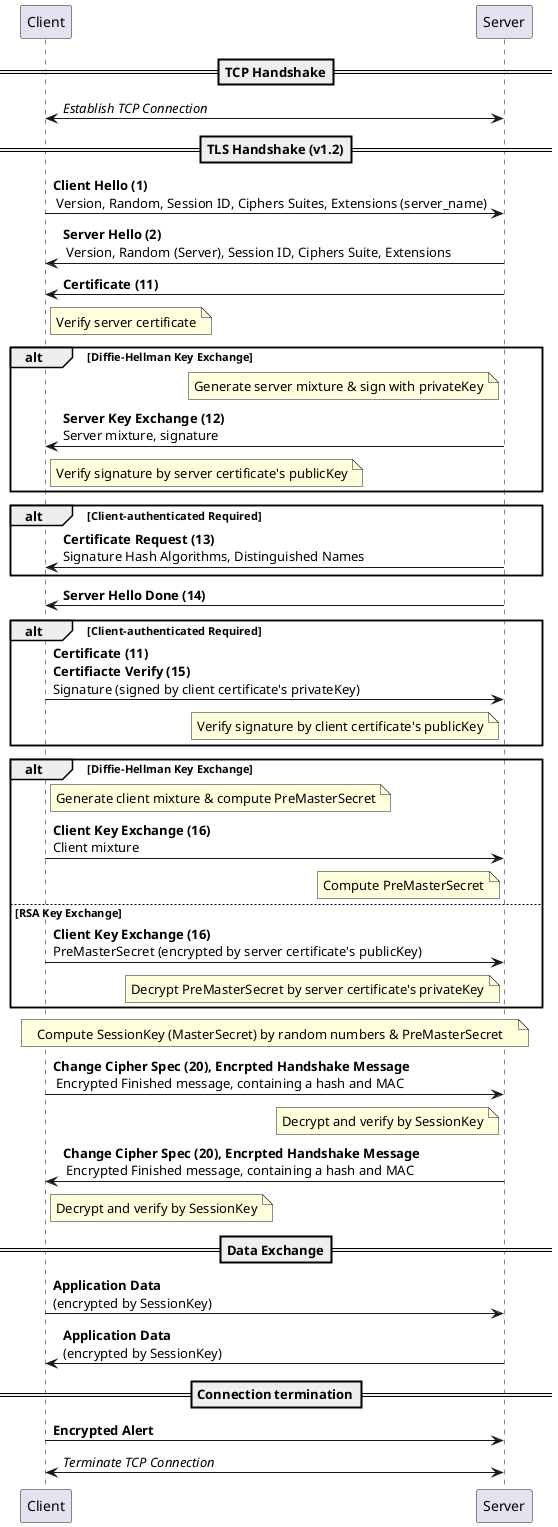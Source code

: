 @startuml
participant "Client" as c
participant "Server" as s
==TCP Handshake==
c<->s: //Establish TCP Connection//
==TLS Handshake (v1.2)==
c->s: **Client Hello (1)**\n Version, Random, Session ID, Ciphers Suites, Extensions (server_name)
s->c: **Server Hello (2)**\n Version, Random (Server), Session ID, Ciphers Suite, Extensions
s->c: **Certificate (11)**
note right c: Verify server certificate
alt Diffie-Hellman Key Exchange
  note left s: Generate server mixture & sign with privateKey
  s->c: **Server Key Exchange (12)** \nServer mixture, signature
  note right c: Verify signature by server certificate's publicKey
end
alt Client-authenticated Required
  s->c: **Certificate Request (13)** \nSignature Hash Algorithms, Distinguished Names
end
s->c: **Server Hello Done (14)**
alt Client-authenticated Required
  c->s: **Certificate (11)** \n**Certifiacte Verify (15)**\nSignature (signed by client certificate's privateKey)
  note left s: Verify signature by client certificate's publicKey
end
alt Diffie-Hellman Key Exchange
  note right c: Generate client mixture & compute PreMasterSecret
  c->s: **Client Key Exchange (16)** \nClient mixture
  note left s: Compute PreMasterSecret
else RSA Key Exchange
  c->s: **Client Key Exchange (16)** \nPreMasterSecret (encrypted by server certificate's publicKey)
  note left s: Decrypt PreMasterSecret by server certificate's privateKey
end
note over c, s: Compute SessionKey (MasterSecret) by random numbers & PreMasterSecret
c->s: **Change Cipher Spec (20), Encrpted Handshake Message**\n Encrypted Finished message, containing a hash and MAC
note left s: Decrypt and verify by SessionKey
s->c: **Change Cipher Spec (20), Encrpted Handshake Message**\n Encrypted Finished message, containing a hash and MAC
note right c: Decrypt and verify by SessionKey
==Data Exchange==
c->s: **Application Data** \n(encrypted by SessionKey)
s->c: **Application Data** \n(encrypted by SessionKey)
==Connection termination==
c->s: **Encrypted Alert**
c<->s: //Terminate TCP Connection//
@enduml
